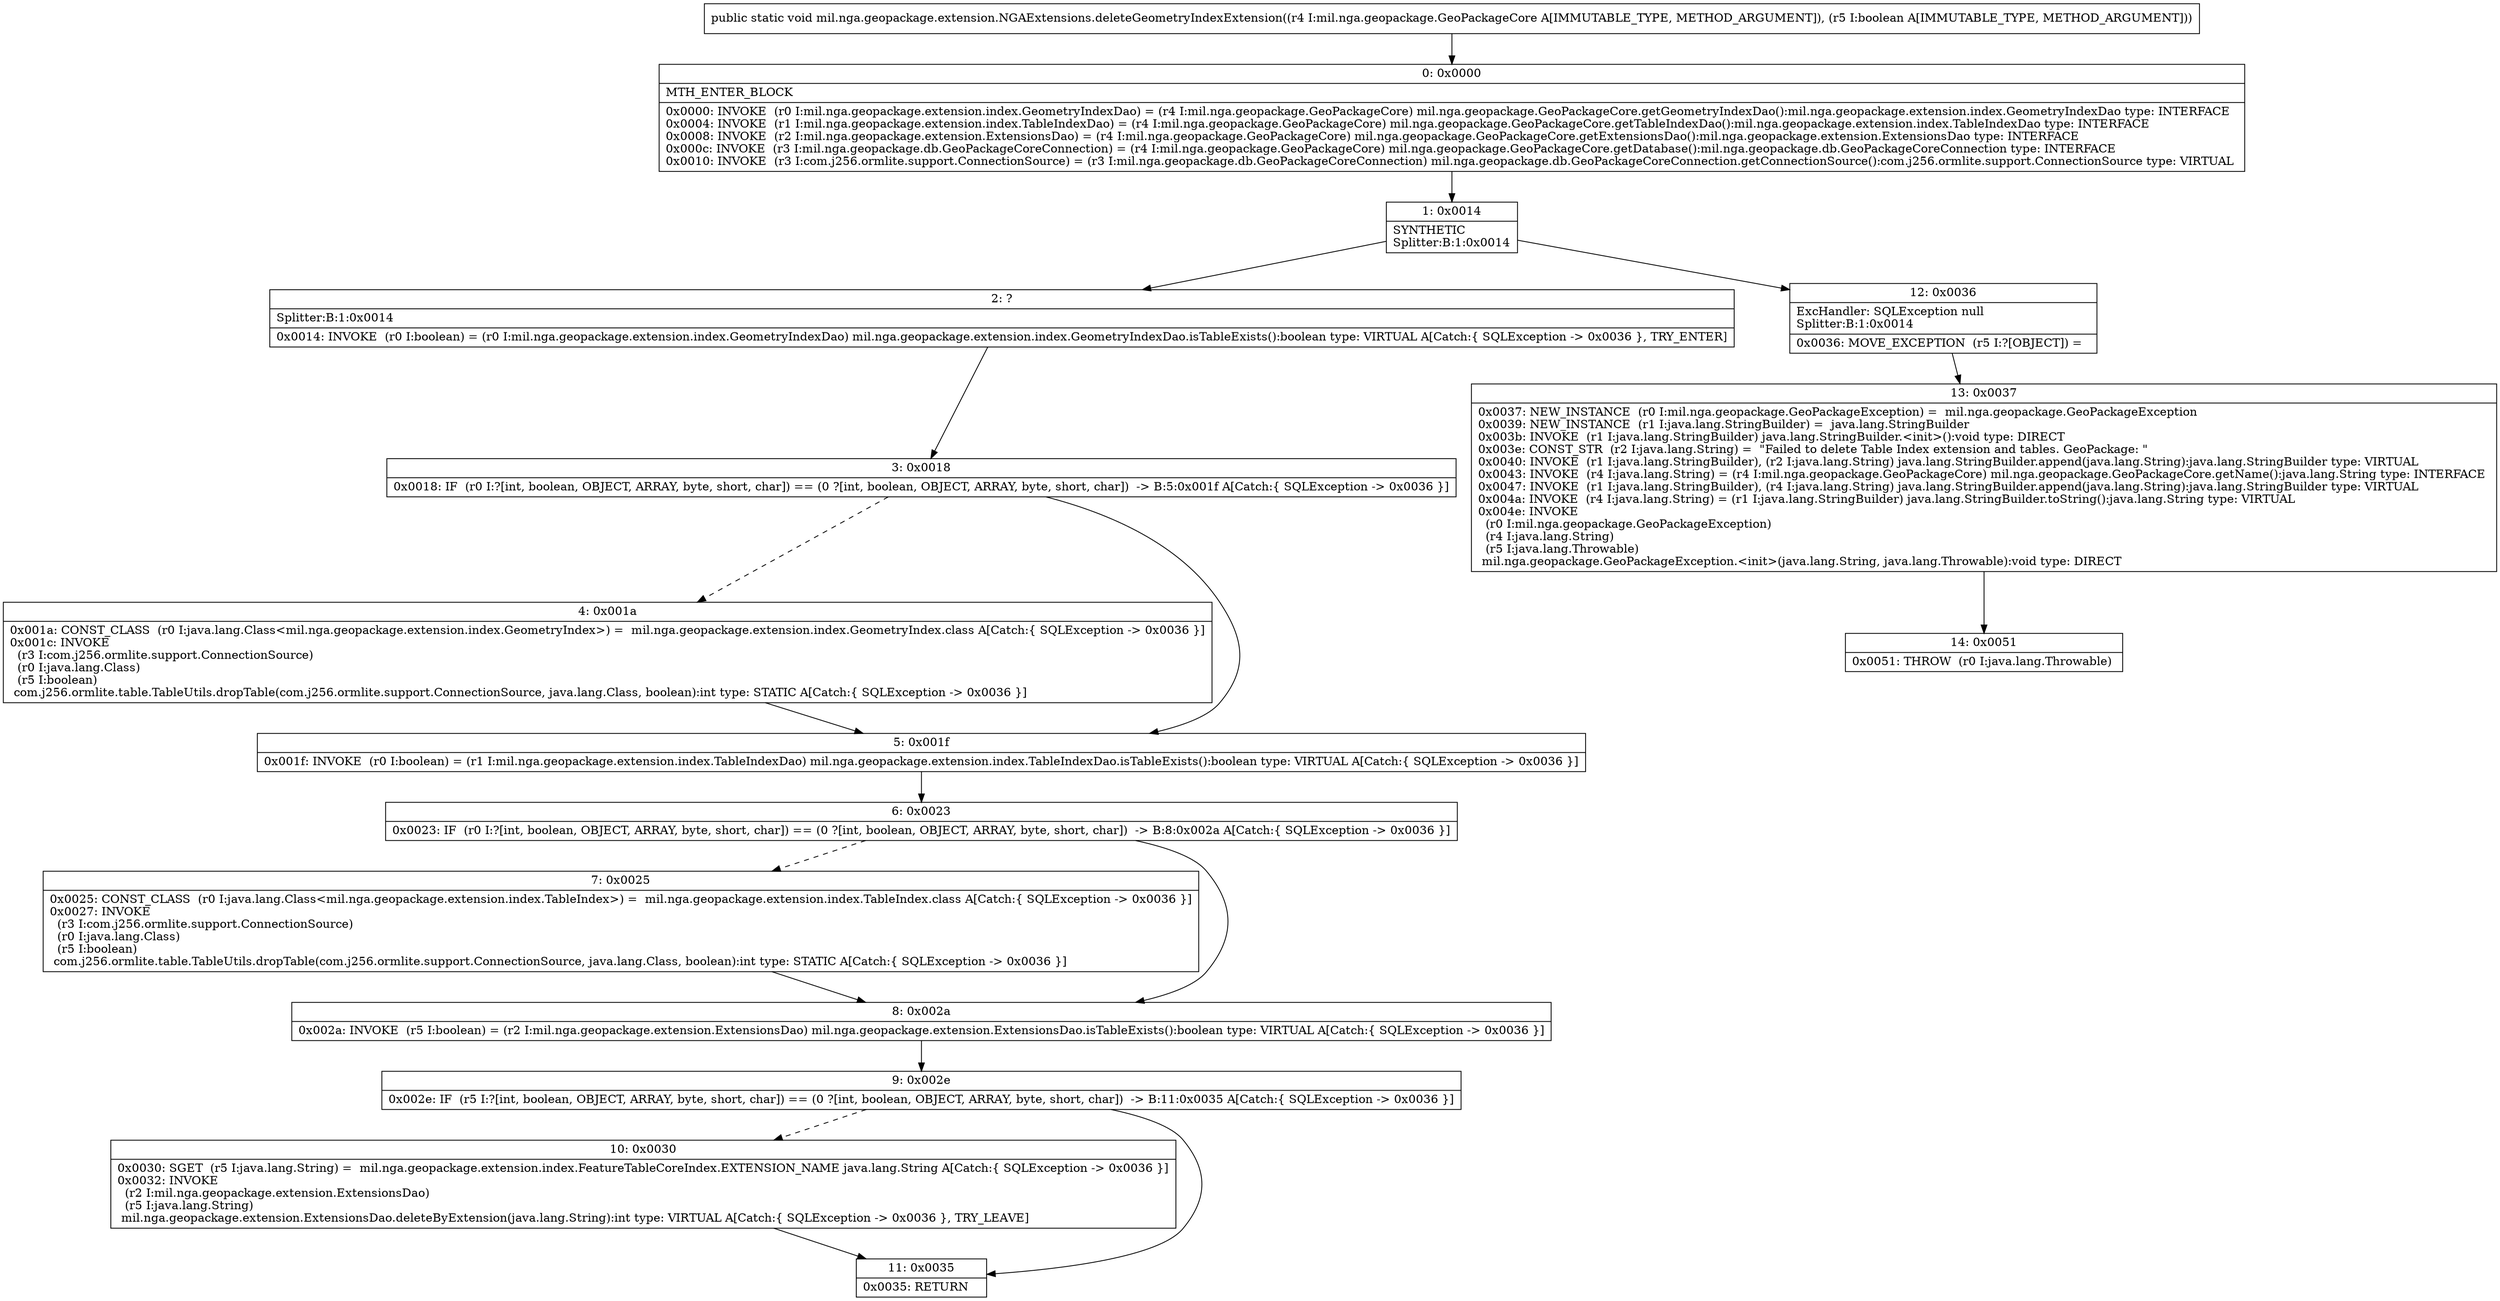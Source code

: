 digraph "CFG formil.nga.geopackage.extension.NGAExtensions.deleteGeometryIndexExtension(Lmil\/nga\/geopackage\/GeoPackageCore;Z)V" {
Node_0 [shape=record,label="{0\:\ 0x0000|MTH_ENTER_BLOCK\l|0x0000: INVOKE  (r0 I:mil.nga.geopackage.extension.index.GeometryIndexDao) = (r4 I:mil.nga.geopackage.GeoPackageCore) mil.nga.geopackage.GeoPackageCore.getGeometryIndexDao():mil.nga.geopackage.extension.index.GeometryIndexDao type: INTERFACE \l0x0004: INVOKE  (r1 I:mil.nga.geopackage.extension.index.TableIndexDao) = (r4 I:mil.nga.geopackage.GeoPackageCore) mil.nga.geopackage.GeoPackageCore.getTableIndexDao():mil.nga.geopackage.extension.index.TableIndexDao type: INTERFACE \l0x0008: INVOKE  (r2 I:mil.nga.geopackage.extension.ExtensionsDao) = (r4 I:mil.nga.geopackage.GeoPackageCore) mil.nga.geopackage.GeoPackageCore.getExtensionsDao():mil.nga.geopackage.extension.ExtensionsDao type: INTERFACE \l0x000c: INVOKE  (r3 I:mil.nga.geopackage.db.GeoPackageCoreConnection) = (r4 I:mil.nga.geopackage.GeoPackageCore) mil.nga.geopackage.GeoPackageCore.getDatabase():mil.nga.geopackage.db.GeoPackageCoreConnection type: INTERFACE \l0x0010: INVOKE  (r3 I:com.j256.ormlite.support.ConnectionSource) = (r3 I:mil.nga.geopackage.db.GeoPackageCoreConnection) mil.nga.geopackage.db.GeoPackageCoreConnection.getConnectionSource():com.j256.ormlite.support.ConnectionSource type: VIRTUAL \l}"];
Node_1 [shape=record,label="{1\:\ 0x0014|SYNTHETIC\lSplitter:B:1:0x0014\l}"];
Node_2 [shape=record,label="{2\:\ ?|Splitter:B:1:0x0014\l|0x0014: INVOKE  (r0 I:boolean) = (r0 I:mil.nga.geopackage.extension.index.GeometryIndexDao) mil.nga.geopackage.extension.index.GeometryIndexDao.isTableExists():boolean type: VIRTUAL A[Catch:\{ SQLException \-\> 0x0036 \}, TRY_ENTER]\l}"];
Node_3 [shape=record,label="{3\:\ 0x0018|0x0018: IF  (r0 I:?[int, boolean, OBJECT, ARRAY, byte, short, char]) == (0 ?[int, boolean, OBJECT, ARRAY, byte, short, char])  \-\> B:5:0x001f A[Catch:\{ SQLException \-\> 0x0036 \}]\l}"];
Node_4 [shape=record,label="{4\:\ 0x001a|0x001a: CONST_CLASS  (r0 I:java.lang.Class\<mil.nga.geopackage.extension.index.GeometryIndex\>) =  mil.nga.geopackage.extension.index.GeometryIndex.class A[Catch:\{ SQLException \-\> 0x0036 \}]\l0x001c: INVOKE  \l  (r3 I:com.j256.ormlite.support.ConnectionSource)\l  (r0 I:java.lang.Class)\l  (r5 I:boolean)\l com.j256.ormlite.table.TableUtils.dropTable(com.j256.ormlite.support.ConnectionSource, java.lang.Class, boolean):int type: STATIC A[Catch:\{ SQLException \-\> 0x0036 \}]\l}"];
Node_5 [shape=record,label="{5\:\ 0x001f|0x001f: INVOKE  (r0 I:boolean) = (r1 I:mil.nga.geopackage.extension.index.TableIndexDao) mil.nga.geopackage.extension.index.TableIndexDao.isTableExists():boolean type: VIRTUAL A[Catch:\{ SQLException \-\> 0x0036 \}]\l}"];
Node_6 [shape=record,label="{6\:\ 0x0023|0x0023: IF  (r0 I:?[int, boolean, OBJECT, ARRAY, byte, short, char]) == (0 ?[int, boolean, OBJECT, ARRAY, byte, short, char])  \-\> B:8:0x002a A[Catch:\{ SQLException \-\> 0x0036 \}]\l}"];
Node_7 [shape=record,label="{7\:\ 0x0025|0x0025: CONST_CLASS  (r0 I:java.lang.Class\<mil.nga.geopackage.extension.index.TableIndex\>) =  mil.nga.geopackage.extension.index.TableIndex.class A[Catch:\{ SQLException \-\> 0x0036 \}]\l0x0027: INVOKE  \l  (r3 I:com.j256.ormlite.support.ConnectionSource)\l  (r0 I:java.lang.Class)\l  (r5 I:boolean)\l com.j256.ormlite.table.TableUtils.dropTable(com.j256.ormlite.support.ConnectionSource, java.lang.Class, boolean):int type: STATIC A[Catch:\{ SQLException \-\> 0x0036 \}]\l}"];
Node_8 [shape=record,label="{8\:\ 0x002a|0x002a: INVOKE  (r5 I:boolean) = (r2 I:mil.nga.geopackage.extension.ExtensionsDao) mil.nga.geopackage.extension.ExtensionsDao.isTableExists():boolean type: VIRTUAL A[Catch:\{ SQLException \-\> 0x0036 \}]\l}"];
Node_9 [shape=record,label="{9\:\ 0x002e|0x002e: IF  (r5 I:?[int, boolean, OBJECT, ARRAY, byte, short, char]) == (0 ?[int, boolean, OBJECT, ARRAY, byte, short, char])  \-\> B:11:0x0035 A[Catch:\{ SQLException \-\> 0x0036 \}]\l}"];
Node_10 [shape=record,label="{10\:\ 0x0030|0x0030: SGET  (r5 I:java.lang.String) =  mil.nga.geopackage.extension.index.FeatureTableCoreIndex.EXTENSION_NAME java.lang.String A[Catch:\{ SQLException \-\> 0x0036 \}]\l0x0032: INVOKE  \l  (r2 I:mil.nga.geopackage.extension.ExtensionsDao)\l  (r5 I:java.lang.String)\l mil.nga.geopackage.extension.ExtensionsDao.deleteByExtension(java.lang.String):int type: VIRTUAL A[Catch:\{ SQLException \-\> 0x0036 \}, TRY_LEAVE]\l}"];
Node_11 [shape=record,label="{11\:\ 0x0035|0x0035: RETURN   \l}"];
Node_12 [shape=record,label="{12\:\ 0x0036|ExcHandler: SQLException null\lSplitter:B:1:0x0014\l|0x0036: MOVE_EXCEPTION  (r5 I:?[OBJECT]) =  \l}"];
Node_13 [shape=record,label="{13\:\ 0x0037|0x0037: NEW_INSTANCE  (r0 I:mil.nga.geopackage.GeoPackageException) =  mil.nga.geopackage.GeoPackageException \l0x0039: NEW_INSTANCE  (r1 I:java.lang.StringBuilder) =  java.lang.StringBuilder \l0x003b: INVOKE  (r1 I:java.lang.StringBuilder) java.lang.StringBuilder.\<init\>():void type: DIRECT \l0x003e: CONST_STR  (r2 I:java.lang.String) =  \"Failed to delete Table Index extension and tables. GeoPackage: \" \l0x0040: INVOKE  (r1 I:java.lang.StringBuilder), (r2 I:java.lang.String) java.lang.StringBuilder.append(java.lang.String):java.lang.StringBuilder type: VIRTUAL \l0x0043: INVOKE  (r4 I:java.lang.String) = (r4 I:mil.nga.geopackage.GeoPackageCore) mil.nga.geopackage.GeoPackageCore.getName():java.lang.String type: INTERFACE \l0x0047: INVOKE  (r1 I:java.lang.StringBuilder), (r4 I:java.lang.String) java.lang.StringBuilder.append(java.lang.String):java.lang.StringBuilder type: VIRTUAL \l0x004a: INVOKE  (r4 I:java.lang.String) = (r1 I:java.lang.StringBuilder) java.lang.StringBuilder.toString():java.lang.String type: VIRTUAL \l0x004e: INVOKE  \l  (r0 I:mil.nga.geopackage.GeoPackageException)\l  (r4 I:java.lang.String)\l  (r5 I:java.lang.Throwable)\l mil.nga.geopackage.GeoPackageException.\<init\>(java.lang.String, java.lang.Throwable):void type: DIRECT \l}"];
Node_14 [shape=record,label="{14\:\ 0x0051|0x0051: THROW  (r0 I:java.lang.Throwable) \l}"];
MethodNode[shape=record,label="{public static void mil.nga.geopackage.extension.NGAExtensions.deleteGeometryIndexExtension((r4 I:mil.nga.geopackage.GeoPackageCore A[IMMUTABLE_TYPE, METHOD_ARGUMENT]), (r5 I:boolean A[IMMUTABLE_TYPE, METHOD_ARGUMENT])) }"];
MethodNode -> Node_0;
Node_0 -> Node_1;
Node_1 -> Node_2;
Node_1 -> Node_12;
Node_2 -> Node_3;
Node_3 -> Node_4[style=dashed];
Node_3 -> Node_5;
Node_4 -> Node_5;
Node_5 -> Node_6;
Node_6 -> Node_7[style=dashed];
Node_6 -> Node_8;
Node_7 -> Node_8;
Node_8 -> Node_9;
Node_9 -> Node_10[style=dashed];
Node_9 -> Node_11;
Node_10 -> Node_11;
Node_12 -> Node_13;
Node_13 -> Node_14;
}

